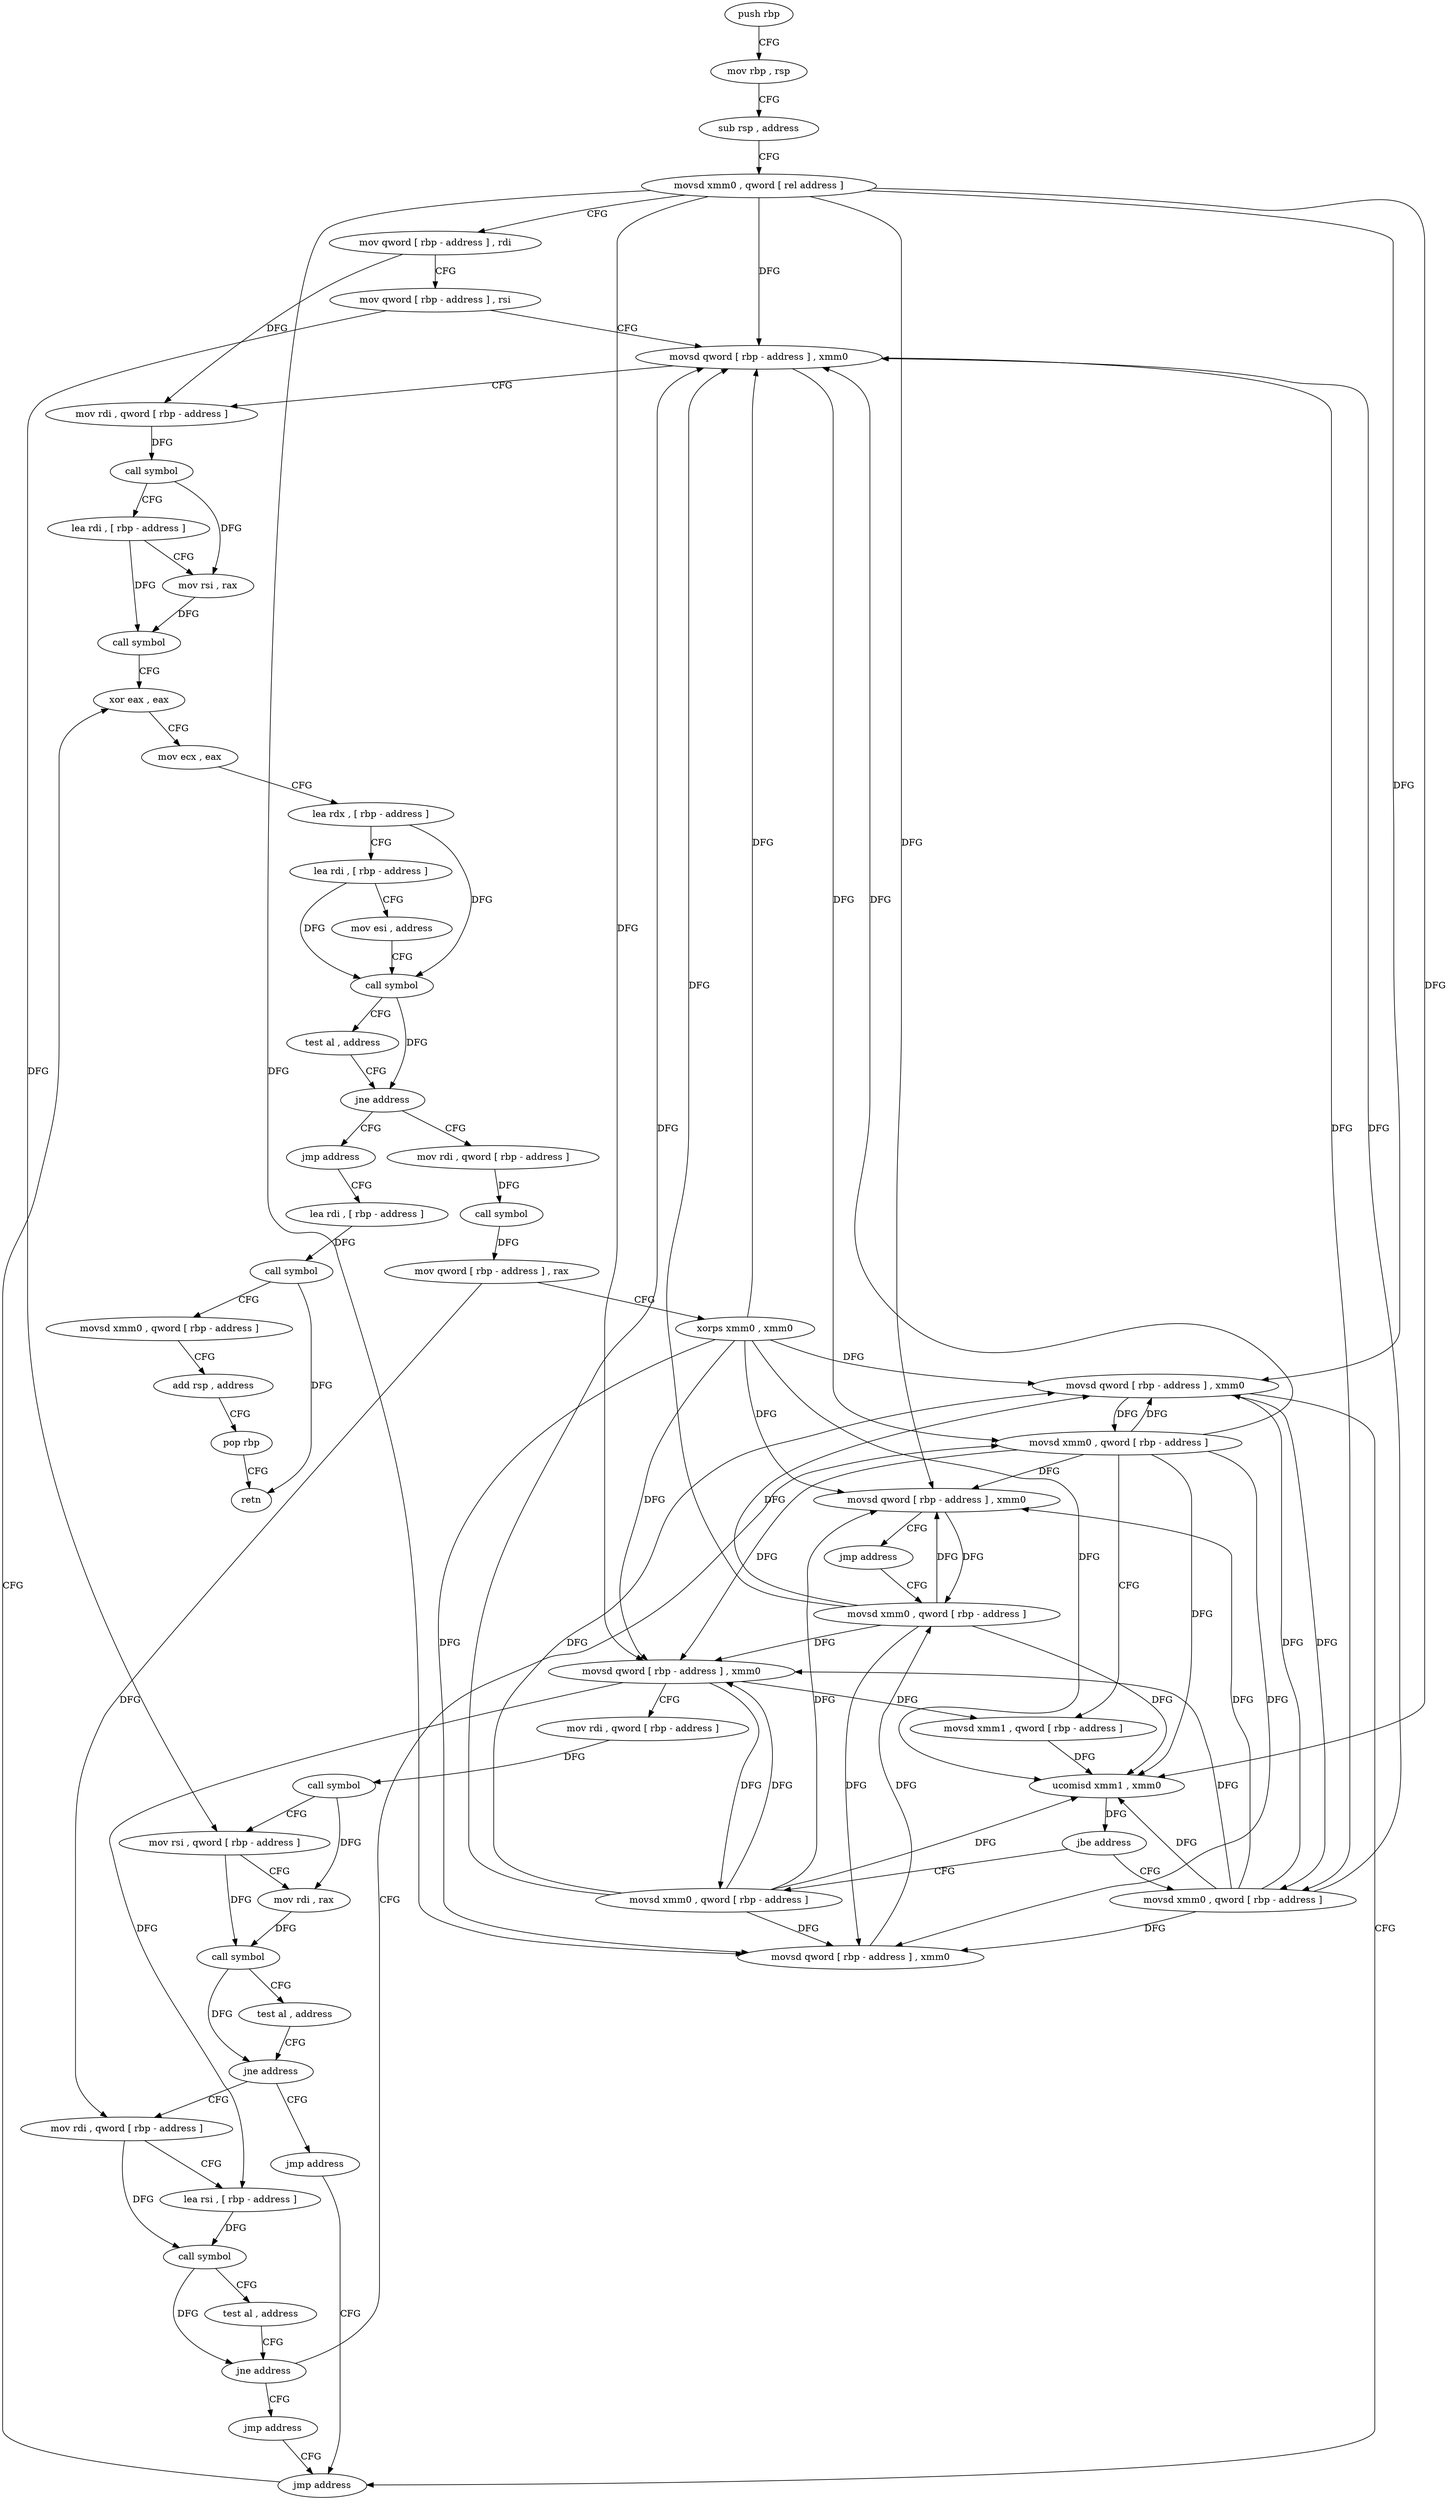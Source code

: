 digraph "func" {
"192736" [label = "push rbp" ]
"192737" [label = "mov rbp , rsp" ]
"192740" [label = "sub rsp , address" ]
"192747" [label = "movsd xmm0 , qword [ rel address ]" ]
"192755" [label = "mov qword [ rbp - address ] , rdi" ]
"192759" [label = "mov qword [ rbp - address ] , rsi" ]
"192763" [label = "movsd qword [ rbp - address ] , xmm0" ]
"192768" [label = "mov rdi , qword [ rbp - address ]" ]
"192772" [label = "call symbol" ]
"192777" [label = "lea rdi , [ rbp - address ]" ]
"192781" [label = "mov rsi , rax" ]
"192784" [label = "call symbol" ]
"192789" [label = "xor eax , eax" ]
"192824" [label = "mov rdi , qword [ rbp - address ]" ]
"192828" [label = "call symbol" ]
"192833" [label = "mov qword [ rbp - address ] , rax" ]
"192837" [label = "xorps xmm0 , xmm0" ]
"192840" [label = "movsd qword [ rbp - address ] , xmm0" ]
"192845" [label = "mov rdi , qword [ rbp - address ]" ]
"192849" [label = "call symbol" ]
"192854" [label = "mov rsi , qword [ rbp - address ]" ]
"192858" [label = "mov rdi , rax" ]
"192861" [label = "call symbol" ]
"192866" [label = "test al , address" ]
"192868" [label = "jne address" ]
"192879" [label = "mov rdi , qword [ rbp - address ]" ]
"192874" [label = "jmp address" ]
"192819" [label = "jmp address" ]
"192965" [label = "lea rdi , [ rbp - address ]" ]
"192883" [label = "lea rsi , [ rbp - address ]" ]
"192887" [label = "call symbol" ]
"192892" [label = "test al , address" ]
"192894" [label = "jne address" ]
"192905" [label = "movsd xmm0 , qword [ rbp - address ]" ]
"192900" [label = "jmp address" ]
"192960" [label = "jmp address" ]
"192969" [label = "call symbol" ]
"192974" [label = "movsd xmm0 , qword [ rbp - address ]" ]
"192979" [label = "add rsp , address" ]
"192986" [label = "pop rbp" ]
"192987" [label = "retn" ]
"192910" [label = "movsd xmm1 , qword [ rbp - address ]" ]
"192915" [label = "ucomisd xmm1 , xmm0" ]
"192919" [label = "jbe address" ]
"192940" [label = "movsd xmm0 , qword [ rbp - address ]" ]
"192925" [label = "movsd xmm0 , qword [ rbp - address ]" ]
"192945" [label = "movsd qword [ rbp - address ] , xmm0" ]
"192950" [label = "movsd xmm0 , qword [ rbp - address ]" ]
"192930" [label = "movsd qword [ rbp - address ] , xmm0" ]
"192935" [label = "jmp address" ]
"192791" [label = "mov ecx , eax" ]
"192793" [label = "lea rdx , [ rbp - address ]" ]
"192797" [label = "lea rdi , [ rbp - address ]" ]
"192801" [label = "mov esi , address" ]
"192806" [label = "call symbol" ]
"192811" [label = "test al , address" ]
"192813" [label = "jne address" ]
"192955" [label = "movsd qword [ rbp - address ] , xmm0" ]
"192736" -> "192737" [ label = "CFG" ]
"192737" -> "192740" [ label = "CFG" ]
"192740" -> "192747" [ label = "CFG" ]
"192747" -> "192755" [ label = "CFG" ]
"192747" -> "192763" [ label = "DFG" ]
"192747" -> "192840" [ label = "DFG" ]
"192747" -> "192915" [ label = "DFG" ]
"192747" -> "192945" [ label = "DFG" ]
"192747" -> "192930" [ label = "DFG" ]
"192747" -> "192955" [ label = "DFG" ]
"192755" -> "192759" [ label = "CFG" ]
"192755" -> "192768" [ label = "DFG" ]
"192759" -> "192763" [ label = "CFG" ]
"192759" -> "192854" [ label = "DFG" ]
"192763" -> "192768" [ label = "CFG" ]
"192763" -> "192905" [ label = "DFG" ]
"192763" -> "192925" [ label = "DFG" ]
"192768" -> "192772" [ label = "DFG" ]
"192772" -> "192777" [ label = "CFG" ]
"192772" -> "192781" [ label = "DFG" ]
"192777" -> "192781" [ label = "CFG" ]
"192777" -> "192784" [ label = "DFG" ]
"192781" -> "192784" [ label = "DFG" ]
"192784" -> "192789" [ label = "CFG" ]
"192789" -> "192791" [ label = "CFG" ]
"192824" -> "192828" [ label = "DFG" ]
"192828" -> "192833" [ label = "DFG" ]
"192833" -> "192837" [ label = "CFG" ]
"192833" -> "192879" [ label = "DFG" ]
"192837" -> "192840" [ label = "DFG" ]
"192837" -> "192763" [ label = "DFG" ]
"192837" -> "192915" [ label = "DFG" ]
"192837" -> "192945" [ label = "DFG" ]
"192837" -> "192930" [ label = "DFG" ]
"192837" -> "192955" [ label = "DFG" ]
"192840" -> "192845" [ label = "CFG" ]
"192840" -> "192910" [ label = "DFG" ]
"192840" -> "192940" [ label = "DFG" ]
"192840" -> "192883" [ label = "DFG" ]
"192845" -> "192849" [ label = "DFG" ]
"192849" -> "192854" [ label = "CFG" ]
"192849" -> "192858" [ label = "DFG" ]
"192854" -> "192858" [ label = "CFG" ]
"192854" -> "192861" [ label = "DFG" ]
"192858" -> "192861" [ label = "DFG" ]
"192861" -> "192866" [ label = "CFG" ]
"192861" -> "192868" [ label = "DFG" ]
"192866" -> "192868" [ label = "CFG" ]
"192868" -> "192879" [ label = "CFG" ]
"192868" -> "192874" [ label = "CFG" ]
"192879" -> "192883" [ label = "CFG" ]
"192879" -> "192887" [ label = "DFG" ]
"192874" -> "192960" [ label = "CFG" ]
"192819" -> "192965" [ label = "CFG" ]
"192965" -> "192969" [ label = "DFG" ]
"192883" -> "192887" [ label = "DFG" ]
"192887" -> "192892" [ label = "CFG" ]
"192887" -> "192894" [ label = "DFG" ]
"192892" -> "192894" [ label = "CFG" ]
"192894" -> "192905" [ label = "CFG" ]
"192894" -> "192900" [ label = "CFG" ]
"192905" -> "192910" [ label = "CFG" ]
"192905" -> "192763" [ label = "DFG" ]
"192905" -> "192840" [ label = "DFG" ]
"192905" -> "192915" [ label = "DFG" ]
"192905" -> "192945" [ label = "DFG" ]
"192905" -> "192930" [ label = "DFG" ]
"192905" -> "192955" [ label = "DFG" ]
"192900" -> "192960" [ label = "CFG" ]
"192960" -> "192789" [ label = "CFG" ]
"192969" -> "192974" [ label = "CFG" ]
"192969" -> "192987" [ label = "DFG" ]
"192974" -> "192979" [ label = "CFG" ]
"192979" -> "192986" [ label = "CFG" ]
"192986" -> "192987" [ label = "CFG" ]
"192910" -> "192915" [ label = "DFG" ]
"192915" -> "192919" [ label = "DFG" ]
"192919" -> "192940" [ label = "CFG" ]
"192919" -> "192925" [ label = "CFG" ]
"192940" -> "192945" [ label = "DFG" ]
"192940" -> "192763" [ label = "DFG" ]
"192940" -> "192840" [ label = "DFG" ]
"192940" -> "192915" [ label = "DFG" ]
"192940" -> "192930" [ label = "DFG" ]
"192940" -> "192955" [ label = "DFG" ]
"192925" -> "192930" [ label = "DFG" ]
"192925" -> "192763" [ label = "DFG" ]
"192925" -> "192840" [ label = "DFG" ]
"192925" -> "192915" [ label = "DFG" ]
"192925" -> "192945" [ label = "DFG" ]
"192925" -> "192955" [ label = "DFG" ]
"192945" -> "192950" [ label = "DFG" ]
"192950" -> "192955" [ label = "DFG" ]
"192950" -> "192763" [ label = "DFG" ]
"192950" -> "192840" [ label = "DFG" ]
"192950" -> "192915" [ label = "DFG" ]
"192950" -> "192945" [ label = "DFG" ]
"192950" -> "192930" [ label = "DFG" ]
"192930" -> "192935" [ label = "CFG" ]
"192930" -> "192950" [ label = "DFG" ]
"192935" -> "192950" [ label = "CFG" ]
"192791" -> "192793" [ label = "CFG" ]
"192793" -> "192797" [ label = "CFG" ]
"192793" -> "192806" [ label = "DFG" ]
"192797" -> "192801" [ label = "CFG" ]
"192797" -> "192806" [ label = "DFG" ]
"192801" -> "192806" [ label = "CFG" ]
"192806" -> "192811" [ label = "CFG" ]
"192806" -> "192813" [ label = "DFG" ]
"192811" -> "192813" [ label = "CFG" ]
"192813" -> "192824" [ label = "CFG" ]
"192813" -> "192819" [ label = "CFG" ]
"192955" -> "192960" [ label = "CFG" ]
"192955" -> "192905" [ label = "DFG" ]
"192955" -> "192925" [ label = "DFG" ]
}

